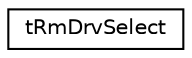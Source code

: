 digraph "Graphical Class Hierarchy"
{
  edge [fontname="Helvetica",fontsize="10",labelfontname="Helvetica",labelfontsize="10"];
  node [fontname="Helvetica",fontsize="10",shape=record];
  rankdir="LR";
  Node1 [label="tRmDrvSelect",height=0.2,width=0.4,color="black", fillcolor="white", style="filled",URL="$structt_rm_drv_select.html",tooltip="Structure for driver selection. "];
}
